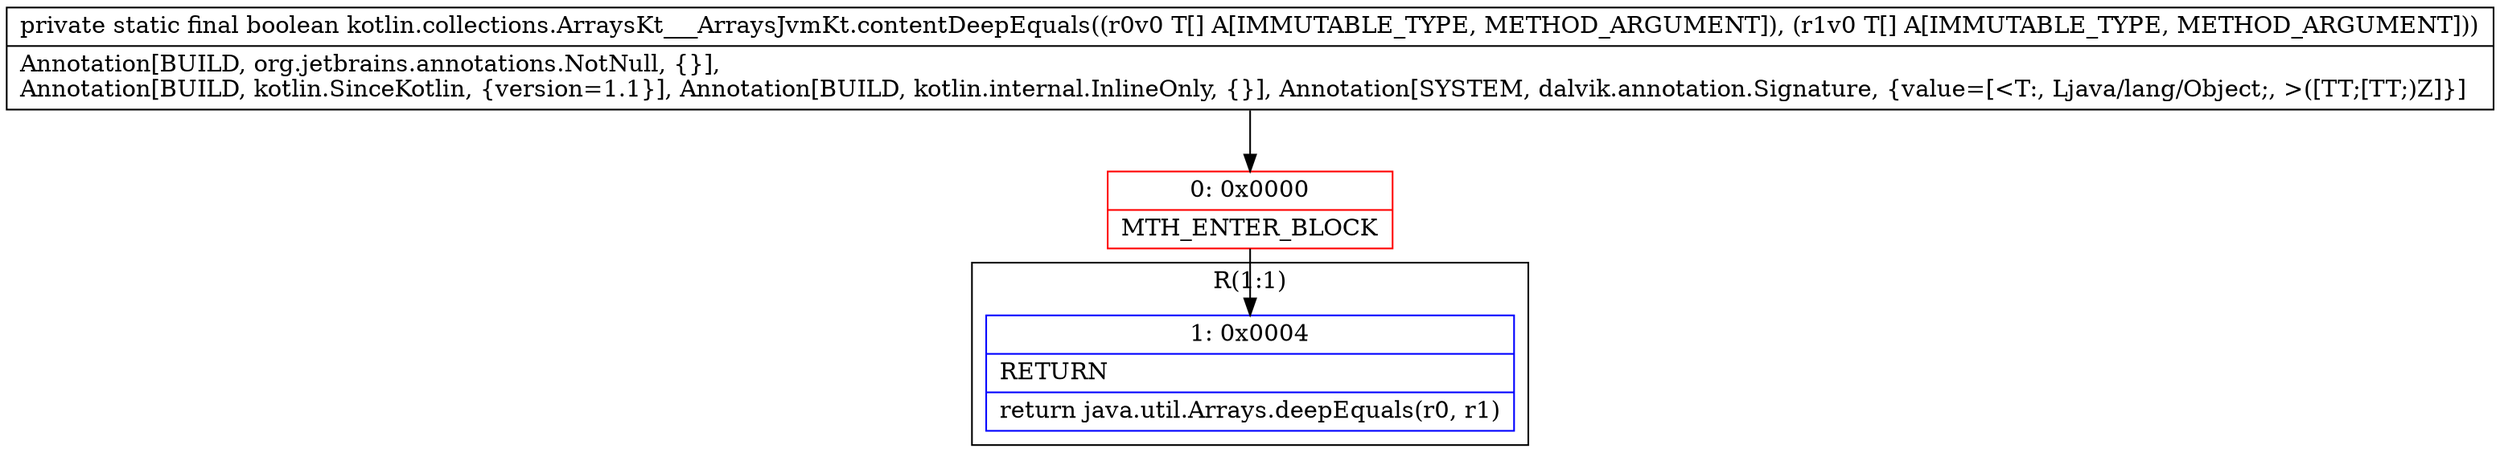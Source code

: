digraph "CFG forkotlin.collections.ArraysKt___ArraysJvmKt.contentDeepEquals([Ljava\/lang\/Object;[Ljava\/lang\/Object;)Z" {
subgraph cluster_Region_1810912781 {
label = "R(1:1)";
node [shape=record,color=blue];
Node_1 [shape=record,label="{1\:\ 0x0004|RETURN\l|return java.util.Arrays.deepEquals(r0, r1)\l}"];
}
Node_0 [shape=record,color=red,label="{0\:\ 0x0000|MTH_ENTER_BLOCK\l}"];
MethodNode[shape=record,label="{private static final boolean kotlin.collections.ArraysKt___ArraysJvmKt.contentDeepEquals((r0v0 T[] A[IMMUTABLE_TYPE, METHOD_ARGUMENT]), (r1v0 T[] A[IMMUTABLE_TYPE, METHOD_ARGUMENT]))  | Annotation[BUILD, org.jetbrains.annotations.NotNull, \{\}], \lAnnotation[BUILD, kotlin.SinceKotlin, \{version=1.1\}], Annotation[BUILD, kotlin.internal.InlineOnly, \{\}], Annotation[SYSTEM, dalvik.annotation.Signature, \{value=[\<T:, Ljava\/lang\/Object;, \>([TT;[TT;)Z]\}]\l}"];
MethodNode -> Node_0;
Node_0 -> Node_1;
}

